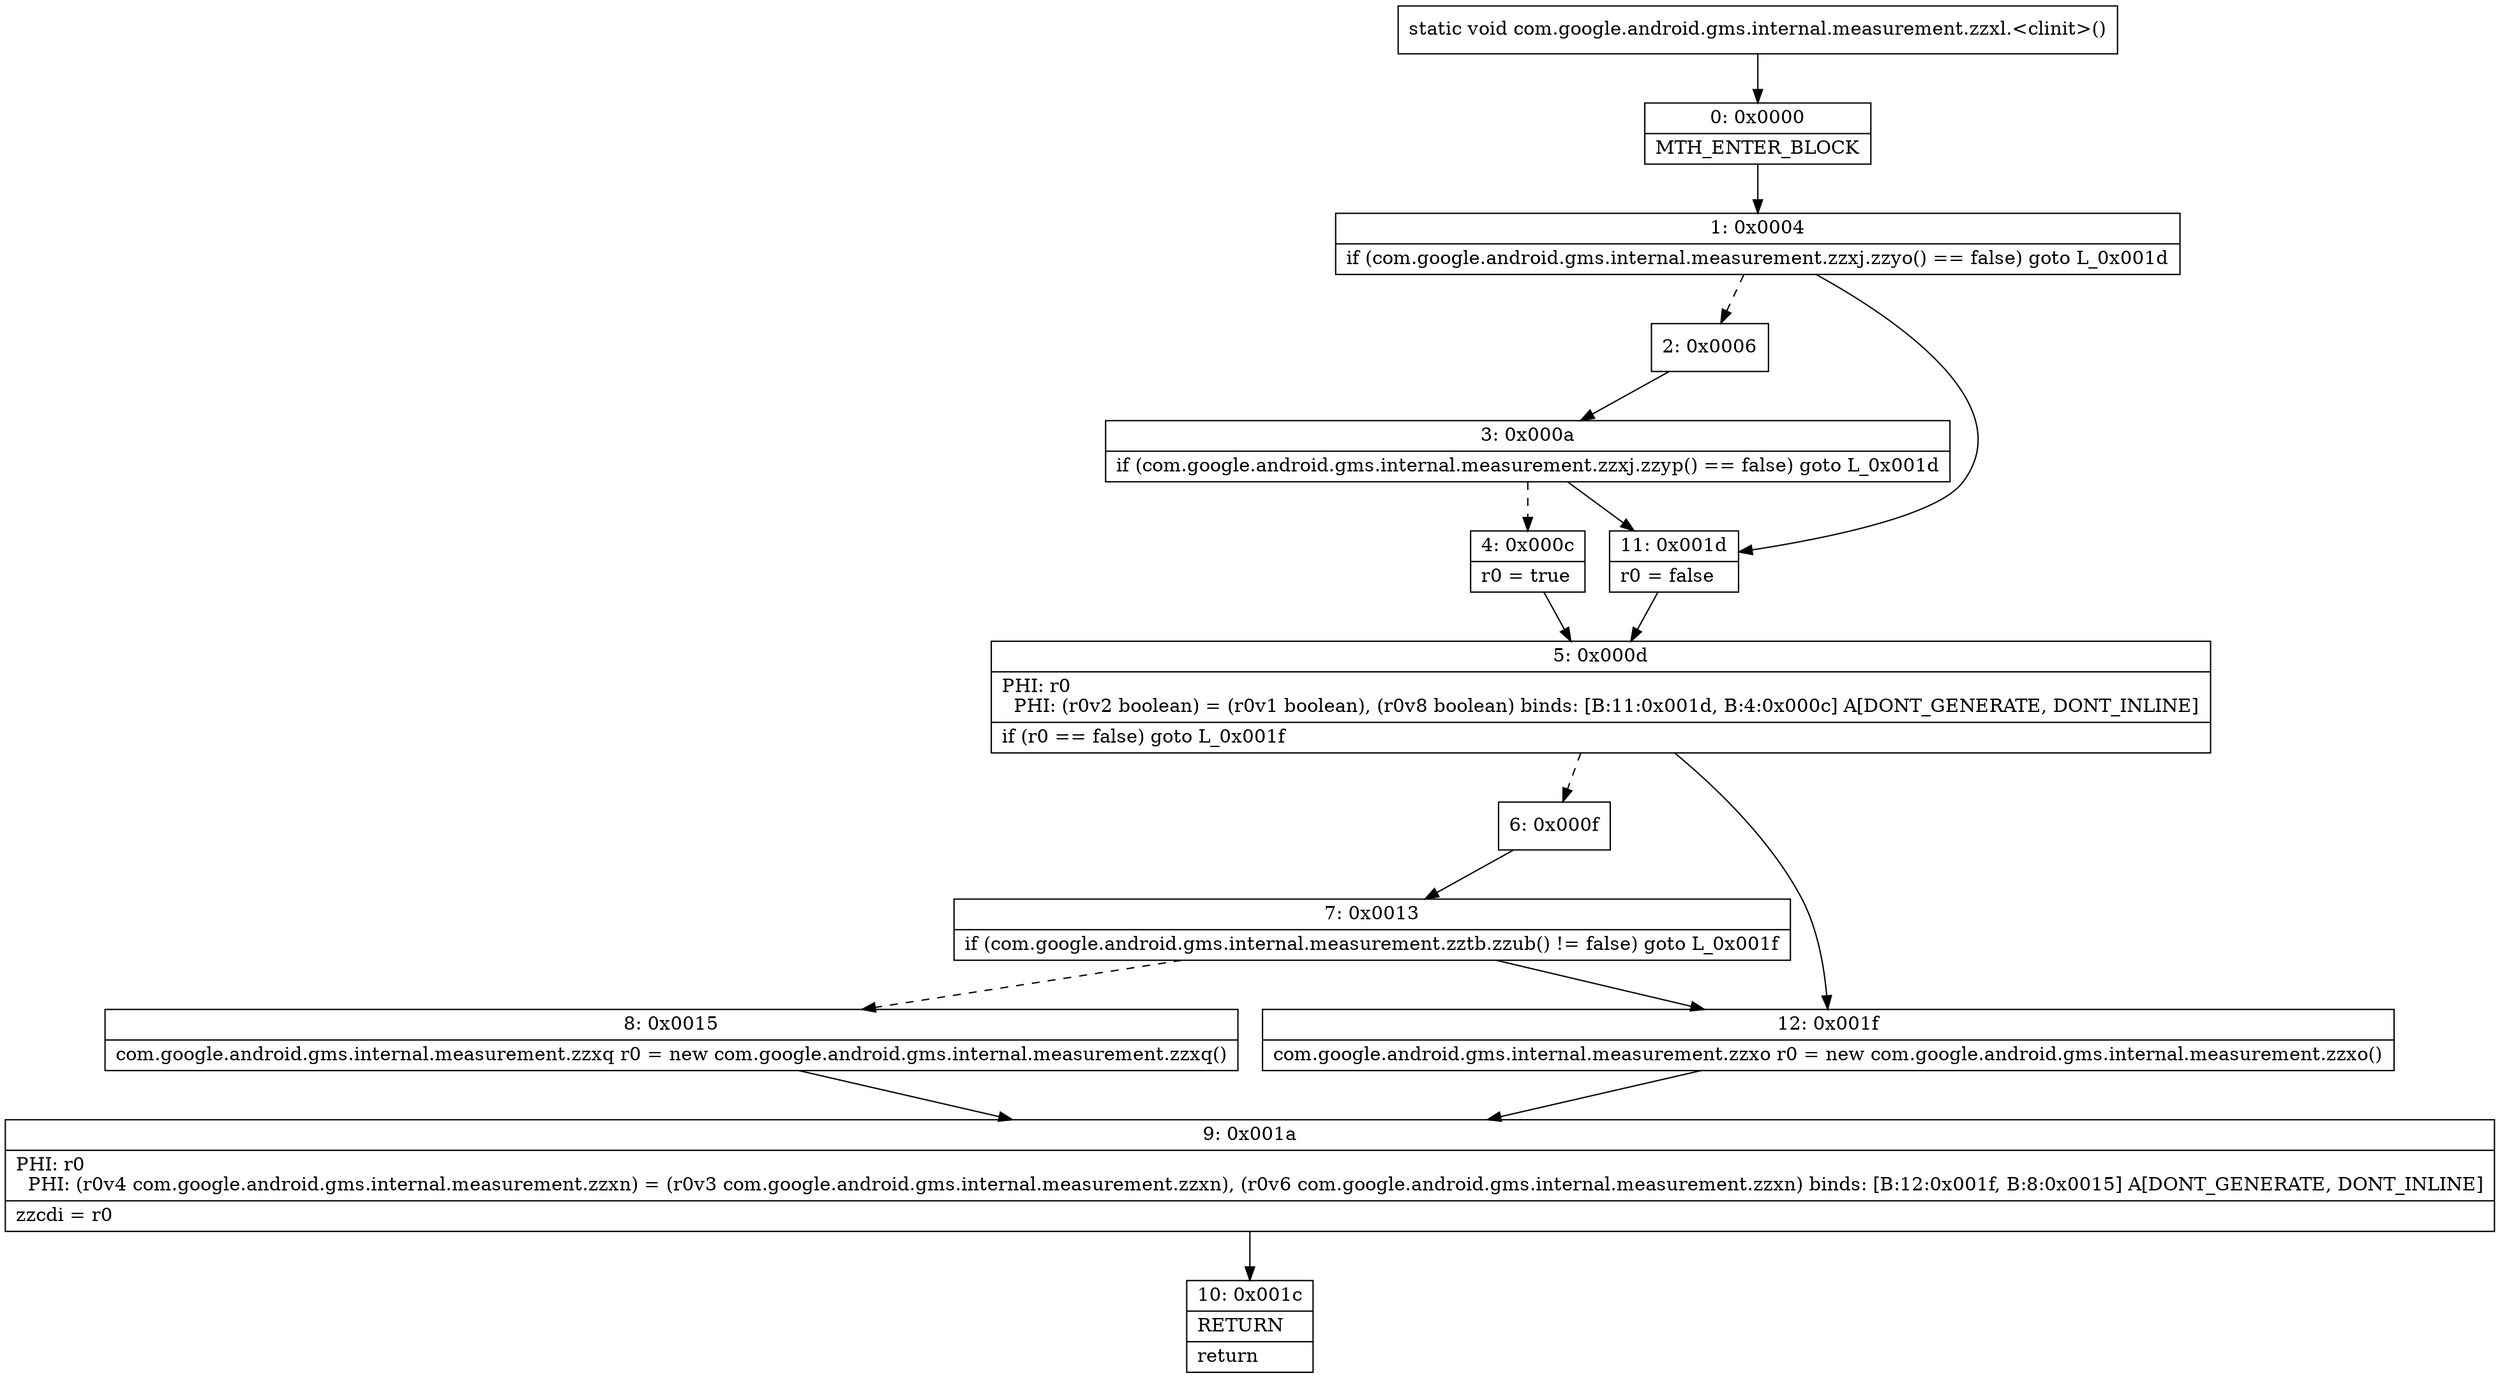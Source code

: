 digraph "CFG forcom.google.android.gms.internal.measurement.zzxl.\<clinit\>()V" {
Node_0 [shape=record,label="{0\:\ 0x0000|MTH_ENTER_BLOCK\l}"];
Node_1 [shape=record,label="{1\:\ 0x0004|if (com.google.android.gms.internal.measurement.zzxj.zzyo() == false) goto L_0x001d\l}"];
Node_2 [shape=record,label="{2\:\ 0x0006}"];
Node_3 [shape=record,label="{3\:\ 0x000a|if (com.google.android.gms.internal.measurement.zzxj.zzyp() == false) goto L_0x001d\l}"];
Node_4 [shape=record,label="{4\:\ 0x000c|r0 = true\l}"];
Node_5 [shape=record,label="{5\:\ 0x000d|PHI: r0 \l  PHI: (r0v2 boolean) = (r0v1 boolean), (r0v8 boolean) binds: [B:11:0x001d, B:4:0x000c] A[DONT_GENERATE, DONT_INLINE]\l|if (r0 == false) goto L_0x001f\l}"];
Node_6 [shape=record,label="{6\:\ 0x000f}"];
Node_7 [shape=record,label="{7\:\ 0x0013|if (com.google.android.gms.internal.measurement.zztb.zzub() != false) goto L_0x001f\l}"];
Node_8 [shape=record,label="{8\:\ 0x0015|com.google.android.gms.internal.measurement.zzxq r0 = new com.google.android.gms.internal.measurement.zzxq()\l}"];
Node_9 [shape=record,label="{9\:\ 0x001a|PHI: r0 \l  PHI: (r0v4 com.google.android.gms.internal.measurement.zzxn) = (r0v3 com.google.android.gms.internal.measurement.zzxn), (r0v6 com.google.android.gms.internal.measurement.zzxn) binds: [B:12:0x001f, B:8:0x0015] A[DONT_GENERATE, DONT_INLINE]\l|zzcdi = r0\l}"];
Node_10 [shape=record,label="{10\:\ 0x001c|RETURN\l|return\l}"];
Node_11 [shape=record,label="{11\:\ 0x001d|r0 = false\l}"];
Node_12 [shape=record,label="{12\:\ 0x001f|com.google.android.gms.internal.measurement.zzxo r0 = new com.google.android.gms.internal.measurement.zzxo()\l}"];
MethodNode[shape=record,label="{static void com.google.android.gms.internal.measurement.zzxl.\<clinit\>() }"];
MethodNode -> Node_0;
Node_0 -> Node_1;
Node_1 -> Node_2[style=dashed];
Node_1 -> Node_11;
Node_2 -> Node_3;
Node_3 -> Node_4[style=dashed];
Node_3 -> Node_11;
Node_4 -> Node_5;
Node_5 -> Node_6[style=dashed];
Node_5 -> Node_12;
Node_6 -> Node_7;
Node_7 -> Node_8[style=dashed];
Node_7 -> Node_12;
Node_8 -> Node_9;
Node_9 -> Node_10;
Node_11 -> Node_5;
Node_12 -> Node_9;
}

